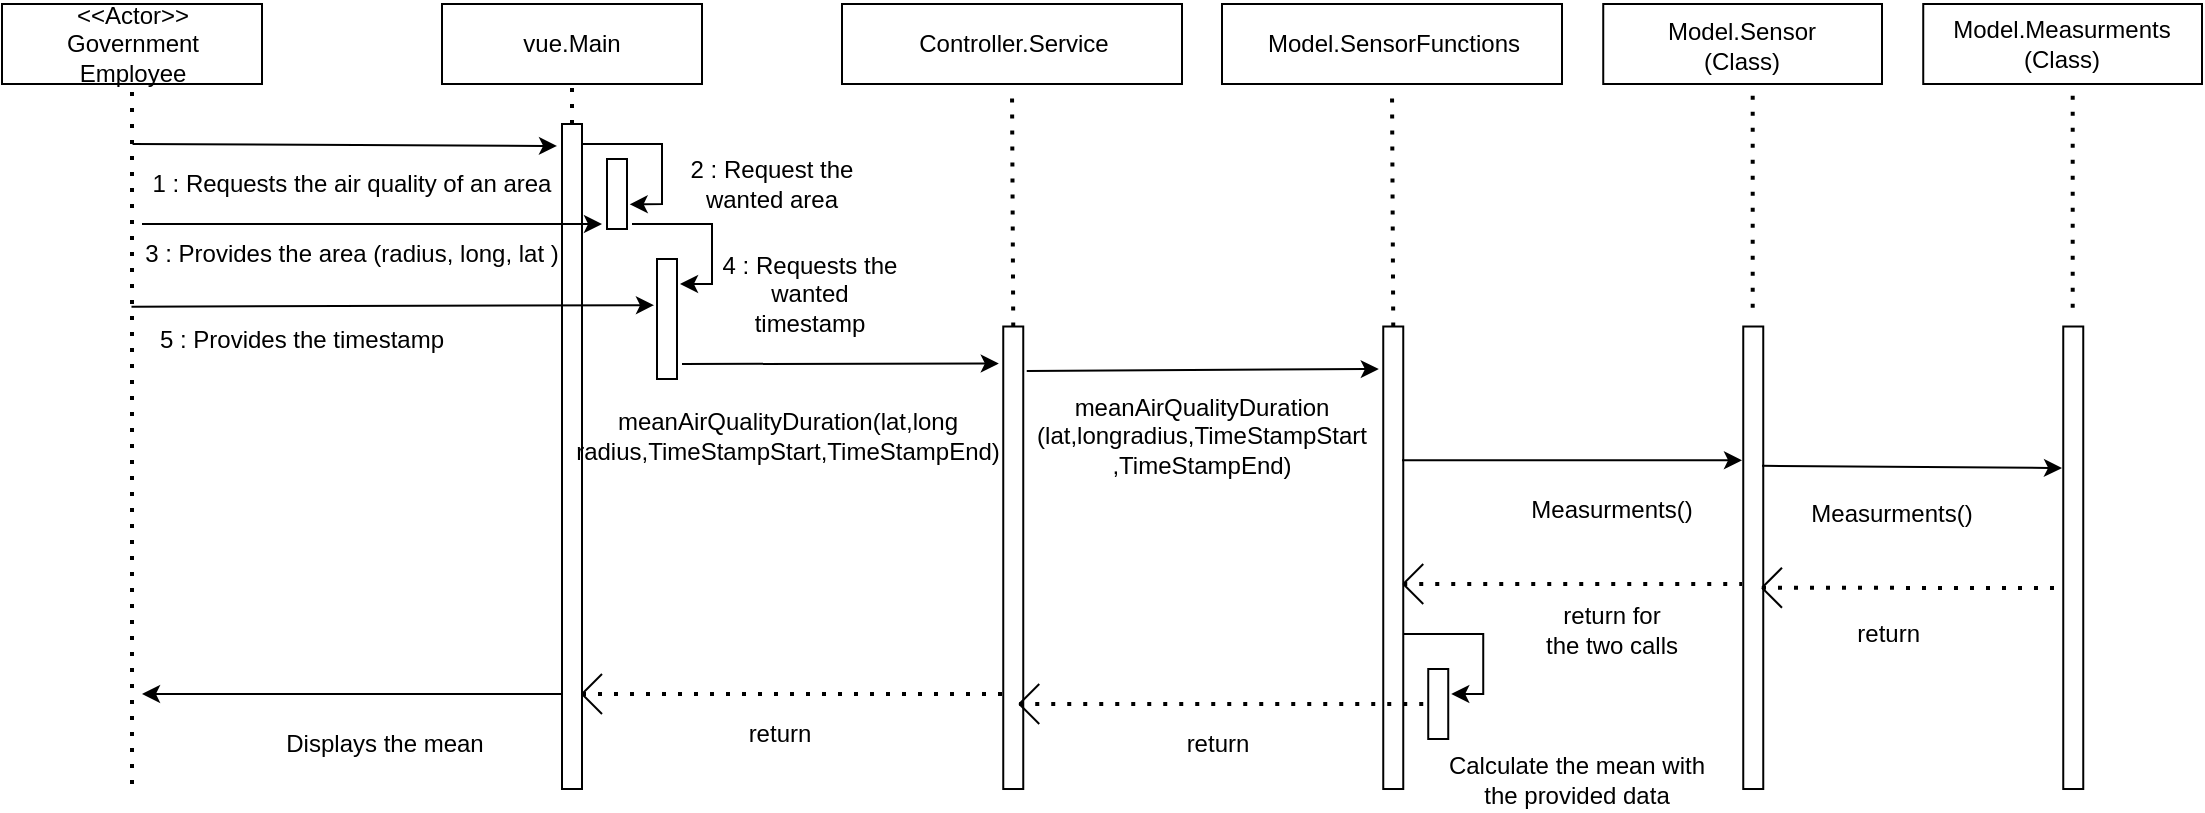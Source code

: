 <mxfile version="21.2.4" type="device">
  <diagram name="Page-1" id="upXswrnmB_EBBKfPLdJL">
    <mxGraphModel dx="916" dy="345" grid="1" gridSize="10" guides="1" tooltips="1" connect="1" arrows="1" fold="1" page="1" pageScale="1" pageWidth="827" pageHeight="1169" math="0" shadow="0">
      <root>
        <mxCell id="0" />
        <mxCell id="1" parent="0" />
        <mxCell id="uNAQz5ljaHoNYNFkJFMW-2" value="" style="rounded=0;whiteSpace=wrap;html=1;" parent="1" vertex="1">
          <mxGeometry x="230" y="10" width="130" height="40" as="geometry" />
        </mxCell>
        <mxCell id="uNAQz5ljaHoNYNFkJFMW-3" value="vue.Main" style="text;html=1;strokeColor=none;fillColor=none;align=center;verticalAlign=middle;whiteSpace=wrap;rounded=0;" parent="1" vertex="1">
          <mxGeometry x="265" y="15" width="60" height="30" as="geometry" />
        </mxCell>
        <mxCell id="uNAQz5ljaHoNYNFkJFMW-4" value="" style="rounded=0;whiteSpace=wrap;html=1;" parent="1" vertex="1">
          <mxGeometry x="10" y="10" width="130" height="40" as="geometry" />
        </mxCell>
        <mxCell id="uNAQz5ljaHoNYNFkJFMW-5" value="&amp;lt;&amp;lt;Actor&amp;gt;&amp;gt;&lt;br&gt;Government Employee" style="text;html=1;strokeColor=none;fillColor=none;align=center;verticalAlign=middle;whiteSpace=wrap;rounded=0;" parent="1" vertex="1">
          <mxGeometry x="37.5" y="15" width="75" height="30" as="geometry" />
        </mxCell>
        <mxCell id="uNAQz5ljaHoNYNFkJFMW-6" value="" style="endArrow=classic;html=1;rounded=0;entryX=0.967;entryY=-0.25;entryDx=0;entryDy=0;entryPerimeter=0;exitX=0.024;exitY=0;exitDx=0;exitDy=0;exitPerimeter=0;" parent="1" target="uNAQz5ljaHoNYNFkJFMW-35" edge="1">
          <mxGeometry width="50" height="50" relative="1" as="geometry">
            <mxPoint x="75.28" y="80" as="sourcePoint" />
            <mxPoint x="210" y="80" as="targetPoint" />
          </mxGeometry>
        </mxCell>
        <mxCell id="uNAQz5ljaHoNYNFkJFMW-35" value="" style="rounded=0;whiteSpace=wrap;html=1;rotation=-90;" parent="1" vertex="1">
          <mxGeometry x="128.75" y="231.25" width="332.5" height="10" as="geometry" />
        </mxCell>
        <mxCell id="uNAQz5ljaHoNYNFkJFMW-36" value="" style="rounded=0;whiteSpace=wrap;html=1;rotation=-90;" parent="1" vertex="1">
          <mxGeometry x="300" y="100" width="35" height="10" as="geometry" />
        </mxCell>
        <mxCell id="uNAQz5ljaHoNYNFkJFMW-38" value="" style="endArrow=classic;html=1;rounded=0;entryX=0.352;entryY=1.133;entryDx=0;entryDy=0;entryPerimeter=0;" parent="1" target="uNAQz5ljaHoNYNFkJFMW-36" edge="1">
          <mxGeometry width="50" height="50" relative="1" as="geometry">
            <mxPoint x="300" y="80" as="sourcePoint" />
            <mxPoint x="340" y="110" as="targetPoint" />
            <Array as="points">
              <mxPoint x="340" y="80" />
              <mxPoint x="340" y="110" />
            </Array>
          </mxGeometry>
        </mxCell>
        <mxCell id="uNAQz5ljaHoNYNFkJFMW-39" value="2 : Request the wanted area" style="text;html=1;strokeColor=none;fillColor=none;align=center;verticalAlign=middle;whiteSpace=wrap;rounded=0;" parent="1" vertex="1">
          <mxGeometry x="350" y="80" width="90" height="40" as="geometry" />
        </mxCell>
        <mxCell id="uNAQz5ljaHoNYNFkJFMW-40" value="" style="endArrow=classic;html=1;rounded=0;" parent="1" edge="1">
          <mxGeometry width="50" height="50" relative="1" as="geometry">
            <mxPoint x="80" y="120" as="sourcePoint" />
            <mxPoint x="310" y="120" as="targetPoint" />
          </mxGeometry>
        </mxCell>
        <mxCell id="uNAQz5ljaHoNYNFkJFMW-41" value="3 : Provides the area (radius, long, lat )" style="text;html=1;strokeColor=none;fillColor=none;align=center;verticalAlign=middle;whiteSpace=wrap;rounded=0;" parent="1" vertex="1">
          <mxGeometry x="80" y="120" width="210" height="30" as="geometry" />
        </mxCell>
        <mxCell id="uNAQz5ljaHoNYNFkJFMW-42" value="" style="rounded=0;whiteSpace=wrap;html=1;rotation=-90;" parent="1" vertex="1">
          <mxGeometry x="312.5" y="162.5" width="60" height="10" as="geometry" />
        </mxCell>
        <mxCell id="uNAQz5ljaHoNYNFkJFMW-43" value="" style="endArrow=classic;html=1;rounded=0;" parent="1" edge="1">
          <mxGeometry width="50" height="50" relative="1" as="geometry">
            <mxPoint x="325" y="120" as="sourcePoint" />
            <mxPoint x="349" y="150" as="targetPoint" />
            <Array as="points">
              <mxPoint x="365" y="120" />
              <mxPoint x="365" y="150" />
            </Array>
          </mxGeometry>
        </mxCell>
        <mxCell id="uNAQz5ljaHoNYNFkJFMW-45" value="4 : Requests the wanted timestamp" style="text;html=1;strokeColor=none;fillColor=none;align=center;verticalAlign=middle;whiteSpace=wrap;rounded=0;" parent="1" vertex="1">
          <mxGeometry x="369" y="135" width="90" height="40" as="geometry" />
        </mxCell>
        <mxCell id="uNAQz5ljaHoNYNFkJFMW-46" value="" style="endArrow=classic;html=1;rounded=0;entryX=0.615;entryY=-0.15;entryDx=0;entryDy=0;entryPerimeter=0;exitX=0.094;exitY=-0.039;exitDx=0;exitDy=0;exitPerimeter=0;" parent="1" source="uNAQz5ljaHoNYNFkJFMW-47" target="uNAQz5ljaHoNYNFkJFMW-42" edge="1">
          <mxGeometry width="50" height="50" relative="1" as="geometry">
            <mxPoint x="70" y="161" as="sourcePoint" />
            <mxPoint x="390" y="150" as="targetPoint" />
          </mxGeometry>
        </mxCell>
        <mxCell id="uNAQz5ljaHoNYNFkJFMW-47" value="5 : Provides the timestamp" style="text;html=1;strokeColor=none;fillColor=none;align=center;verticalAlign=middle;whiteSpace=wrap;rounded=0;" parent="1" vertex="1">
          <mxGeometry x="55" y="162.5" width="210" height="30" as="geometry" />
        </mxCell>
        <mxCell id="uNAQz5ljaHoNYNFkJFMW-50" value="" style="endArrow=classic;html=1;rounded=0;entryX=0.92;entryY=-0.16;entryDx=0;entryDy=0;entryPerimeter=0;" parent="1" edge="1">
          <mxGeometry width="50" height="50" relative="1" as="geometry">
            <mxPoint x="350" y="190" as="sourcePoint" />
            <mxPoint x="508.405" y="189.755" as="targetPoint" />
          </mxGeometry>
        </mxCell>
        <mxCell id="uNAQz5ljaHoNYNFkJFMW-51" value="meanAirQualityDuration(lat,long&lt;br&gt;radius,TimeStampStart,TimeStampEnd)" style="text;html=1;strokeColor=none;fillColor=none;align=center;verticalAlign=middle;whiteSpace=wrap;rounded=0;" parent="1" vertex="1">
          <mxGeometry x="372.5" y="211.25" width="60" height="30" as="geometry" />
        </mxCell>
        <mxCell id="uNAQz5ljaHoNYNFkJFMW-96" value="" style="endArrow=none;dashed=1;html=1;dashPattern=1 3;strokeWidth=2;rounded=0;" parent="1" edge="1">
          <mxGeometry width="50" height="50" relative="1" as="geometry">
            <mxPoint x="300" y="355" as="sourcePoint" />
            <mxPoint x="510" y="355" as="targetPoint" />
          </mxGeometry>
        </mxCell>
        <mxCell id="uNAQz5ljaHoNYNFkJFMW-97" value="" style="endArrow=none;html=1;rounded=0;" parent="1" edge="1">
          <mxGeometry width="50" height="50" relative="1" as="geometry">
            <mxPoint x="300" y="355" as="sourcePoint" />
            <mxPoint x="310" y="345" as="targetPoint" />
          </mxGeometry>
        </mxCell>
        <mxCell id="uNAQz5ljaHoNYNFkJFMW-98" value="" style="endArrow=none;html=1;rounded=0;" parent="1" edge="1">
          <mxGeometry width="50" height="50" relative="1" as="geometry">
            <mxPoint x="300" y="355" as="sourcePoint" />
            <mxPoint x="310" y="365" as="targetPoint" />
            <Array as="points">
              <mxPoint x="310" y="365" />
            </Array>
          </mxGeometry>
        </mxCell>
        <mxCell id="uNAQz5ljaHoNYNFkJFMW-99" value="return" style="text;html=1;strokeColor=none;fillColor=none;align=center;verticalAlign=middle;whiteSpace=wrap;rounded=0;" parent="1" vertex="1">
          <mxGeometry x="369" y="360" width="60" height="30" as="geometry" />
        </mxCell>
        <mxCell id="uNAQz5ljaHoNYNFkJFMW-100" value="" style="endArrow=classic;html=1;rounded=0;exitX=0.459;exitY=-0.383;exitDx=0;exitDy=0;exitPerimeter=0;" parent="1" edge="1">
          <mxGeometry width="50" height="50" relative="1" as="geometry">
            <mxPoint x="290" y="355" as="sourcePoint" />
            <mxPoint x="80" y="355" as="targetPoint" />
          </mxGeometry>
        </mxCell>
        <mxCell id="uNAQz5ljaHoNYNFkJFMW-101" value="Displays the mean" style="text;html=1;strokeColor=none;fillColor=none;align=center;verticalAlign=middle;whiteSpace=wrap;rounded=0;" parent="1" vertex="1">
          <mxGeometry x="139" y="365" width="125" height="30" as="geometry" />
        </mxCell>
        <mxCell id="uNAQz5ljaHoNYNFkJFMW-102" value="" style="endArrow=none;dashed=1;html=1;dashPattern=1 3;strokeWidth=2;rounded=0;entryX=0.5;entryY=1;entryDx=0;entryDy=0;" parent="1" target="uNAQz5ljaHoNYNFkJFMW-4" edge="1">
          <mxGeometry width="50" height="50" relative="1" as="geometry">
            <mxPoint x="75" y="400" as="sourcePoint" />
            <mxPoint x="80" y="60" as="targetPoint" />
          </mxGeometry>
        </mxCell>
        <mxCell id="uNAQz5ljaHoNYNFkJFMW-104" value="1 : Requests the air quality of an area" style="text;html=1;strokeColor=none;fillColor=none;align=center;verticalAlign=middle;whiteSpace=wrap;rounded=0;" parent="1" vertex="1">
          <mxGeometry x="75" y="85" width="220" height="30" as="geometry" />
        </mxCell>
        <mxCell id="uNAQz5ljaHoNYNFkJFMW-105" value="" style="endArrow=none;dashed=1;html=1;dashPattern=1 3;strokeWidth=2;rounded=0;entryX=0.5;entryY=1;entryDx=0;entryDy=0;exitX=1;exitY=0.5;exitDx=0;exitDy=0;" parent="1" source="uNAQz5ljaHoNYNFkJFMW-35" target="uNAQz5ljaHoNYNFkJFMW-2" edge="1">
          <mxGeometry width="50" height="50" relative="1" as="geometry">
            <mxPoint x="220" y="110" as="sourcePoint" />
            <mxPoint x="270" y="60" as="targetPoint" />
          </mxGeometry>
        </mxCell>
        <mxCell id="fpZSIVspdWtarArvt9D1-21" value="" style="rounded=0;whiteSpace=wrap;html=1;" vertex="1" parent="1">
          <mxGeometry x="430" y="10" width="170" height="40" as="geometry" />
        </mxCell>
        <mxCell id="fpZSIVspdWtarArvt9D1-22" value="Controller.Service" style="text;html=1;strokeColor=none;fillColor=none;align=center;verticalAlign=middle;whiteSpace=wrap;rounded=0;" vertex="1" parent="1">
          <mxGeometry x="485.62" y="15" width="60" height="30" as="geometry" />
        </mxCell>
        <mxCell id="fpZSIVspdWtarArvt9D1-23" value="" style="rounded=0;whiteSpace=wrap;html=1;rotation=-90;" vertex="1" parent="1">
          <mxGeometry x="400" y="281.88" width="231.25" height="10" as="geometry" />
        </mxCell>
        <mxCell id="fpZSIVspdWtarArvt9D1-24" value="" style="endArrow=none;dashed=1;html=1;dashPattern=1 3;strokeWidth=2;rounded=0;exitX=1;exitY=0.5;exitDx=0;exitDy=0;entryX=0.5;entryY=1.036;entryDx=0;entryDy=0;entryPerimeter=0;" edge="1" parent="1" source="fpZSIVspdWtarArvt9D1-23" target="fpZSIVspdWtarArvt9D1-21">
          <mxGeometry width="50" height="50" relative="1" as="geometry">
            <mxPoint x="510.62" y="70" as="sourcePoint" />
            <mxPoint x="560.62" y="20" as="targetPoint" />
          </mxGeometry>
        </mxCell>
        <mxCell id="fpZSIVspdWtarArvt9D1-25" value="" style="rounded=0;whiteSpace=wrap;html=1;" vertex="1" parent="1">
          <mxGeometry x="620" y="10" width="170" height="40" as="geometry" />
        </mxCell>
        <mxCell id="fpZSIVspdWtarArvt9D1-26" value="Model.SensorFunctions" style="text;html=1;strokeColor=none;fillColor=none;align=center;verticalAlign=middle;whiteSpace=wrap;rounded=0;" vertex="1" parent="1">
          <mxGeometry x="675.62" y="15" width="60" height="30" as="geometry" />
        </mxCell>
        <mxCell id="fpZSIVspdWtarArvt9D1-29" value="" style="rounded=0;whiteSpace=wrap;html=1;rotation=-90;" vertex="1" parent="1">
          <mxGeometry x="590" y="281.88" width="231.25" height="10" as="geometry" />
        </mxCell>
        <mxCell id="fpZSIVspdWtarArvt9D1-35" value="" style="rounded=0;whiteSpace=wrap;html=1;rotation=-90;" vertex="1" parent="1">
          <mxGeometry x="710.62" y="355" width="35" height="10" as="geometry" />
        </mxCell>
        <mxCell id="fpZSIVspdWtarArvt9D1-36" value="" style="endArrow=classic;html=1;rounded=0;" edge="1" parent="1">
          <mxGeometry width="50" height="50" relative="1" as="geometry">
            <mxPoint x="710.62" y="325" as="sourcePoint" />
            <mxPoint x="734.62" y="355" as="targetPoint" />
            <Array as="points">
              <mxPoint x="750.62" y="325" />
              <mxPoint x="750.62" y="355" />
            </Array>
          </mxGeometry>
        </mxCell>
        <mxCell id="fpZSIVspdWtarArvt9D1-37" value="Calculate the mean with the provided data" style="text;html=1;strokeColor=none;fillColor=none;align=center;verticalAlign=middle;whiteSpace=wrap;rounded=0;" vertex="1" parent="1">
          <mxGeometry x="730" y="383.12" width="135" height="30" as="geometry" />
        </mxCell>
        <mxCell id="fpZSIVspdWtarArvt9D1-39" value="" style="endArrow=none;dashed=1;html=1;dashPattern=1 3;strokeWidth=2;rounded=0;exitX=1;exitY=0.5;exitDx=0;exitDy=0;entryX=0.5;entryY=1.036;entryDx=0;entryDy=0;entryPerimeter=0;" edge="1" parent="1" source="fpZSIVspdWtarArvt9D1-29" target="fpZSIVspdWtarArvt9D1-25">
          <mxGeometry width="50" height="50" relative="1" as="geometry">
            <mxPoint x="700.62" y="70" as="sourcePoint" />
            <mxPoint x="750.62" y="20" as="targetPoint" />
          </mxGeometry>
        </mxCell>
        <mxCell id="fpZSIVspdWtarArvt9D1-44" value="" style="endArrow=classic;html=1;rounded=0;entryX=0.92;entryY=-0.16;entryDx=0;entryDy=0;entryPerimeter=0;exitX=0.904;exitY=1.174;exitDx=0;exitDy=0;exitPerimeter=0;" edge="1" parent="1" source="fpZSIVspdWtarArvt9D1-23">
          <mxGeometry width="50" height="50" relative="1" as="geometry">
            <mxPoint x="540" y="192.75" as="sourcePoint" />
            <mxPoint x="698.405" y="192.505" as="targetPoint" />
          </mxGeometry>
        </mxCell>
        <mxCell id="fpZSIVspdWtarArvt9D1-45" value="meanAirQualityDuration&lt;br&gt;(lat,longradius,TimeStampStart&lt;br&gt;,TimeStampEnd)" style="text;html=1;strokeColor=none;fillColor=none;align=center;verticalAlign=middle;whiteSpace=wrap;rounded=0;" vertex="1" parent="1">
          <mxGeometry x="580" y="211.25" width="60" height="30" as="geometry" />
        </mxCell>
        <mxCell id="fpZSIVspdWtarArvt9D1-48" value="" style="endArrow=none;dashed=1;html=1;dashPattern=1 3;strokeWidth=2;rounded=0;entryX=0.377;entryY=-0.82;entryDx=0;entryDy=0;entryPerimeter=0;" edge="1" parent="1">
          <mxGeometry width="50" height="50" relative="1" as="geometry">
            <mxPoint x="518.62" y="360" as="sourcePoint" />
            <mxPoint x="720.62" y="360" as="targetPoint" />
          </mxGeometry>
        </mxCell>
        <mxCell id="fpZSIVspdWtarArvt9D1-49" value="" style="endArrow=none;html=1;rounded=0;" edge="1" parent="1">
          <mxGeometry width="50" height="50" relative="1" as="geometry">
            <mxPoint x="518.62" y="360" as="sourcePoint" />
            <mxPoint x="528.62" y="350" as="targetPoint" />
          </mxGeometry>
        </mxCell>
        <mxCell id="fpZSIVspdWtarArvt9D1-50" value="" style="endArrow=none;html=1;rounded=0;" edge="1" parent="1">
          <mxGeometry width="50" height="50" relative="1" as="geometry">
            <mxPoint x="518.62" y="360" as="sourcePoint" />
            <mxPoint x="528.62" y="370" as="targetPoint" />
            <Array as="points">
              <mxPoint x="528.62" y="370" />
            </Array>
          </mxGeometry>
        </mxCell>
        <mxCell id="fpZSIVspdWtarArvt9D1-51" value="return" style="text;html=1;strokeColor=none;fillColor=none;align=center;verticalAlign=middle;whiteSpace=wrap;rounded=0;" vertex="1" parent="1">
          <mxGeometry x="587.62" y="365" width="60" height="30" as="geometry" />
        </mxCell>
        <mxCell id="fpZSIVspdWtarArvt9D1-52" value="" style="rounded=0;whiteSpace=wrap;html=1;rotation=-90;" vertex="1" parent="1">
          <mxGeometry x="770" y="281.88" width="231.25" height="10" as="geometry" />
        </mxCell>
        <mxCell id="fpZSIVspdWtarArvt9D1-53" value="" style="endArrow=none;dashed=1;html=1;dashPattern=1 3;strokeWidth=2;rounded=0;" edge="1" parent="1">
          <mxGeometry width="50" height="50" relative="1" as="geometry">
            <mxPoint x="885.35" y="161.88" as="sourcePoint" />
            <mxPoint x="885.35" y="41.88" as="targetPoint" />
          </mxGeometry>
        </mxCell>
        <mxCell id="fpZSIVspdWtarArvt9D1-54" value="" style="rounded=0;whiteSpace=wrap;html=1;" vertex="1" parent="1">
          <mxGeometry x="810.62" y="10.0" width="139.38" height="40" as="geometry" />
        </mxCell>
        <mxCell id="fpZSIVspdWtarArvt9D1-55" value="Model.Sensor&lt;br&gt;(Class)" style="text;html=1;strokeColor=none;fillColor=none;align=center;verticalAlign=middle;whiteSpace=wrap;rounded=0;" vertex="1" parent="1">
          <mxGeometry x="850" y="15" width="60.31" height="32.5" as="geometry" />
        </mxCell>
        <mxCell id="fpZSIVspdWtarArvt9D1-56" value="" style="endArrow=classic;html=1;rounded=0;exitX=0.711;exitY=0.938;exitDx=0;exitDy=0;exitPerimeter=0;" edge="1" parent="1" source="fpZSIVspdWtarArvt9D1-29">
          <mxGeometry width="50" height="50" relative="1" as="geometry">
            <mxPoint x="722" y="237.12" as="sourcePoint" />
            <mxPoint x="880" y="238.12" as="targetPoint" />
          </mxGeometry>
        </mxCell>
        <mxCell id="fpZSIVspdWtarArvt9D1-57" value="Measurments()" style="text;html=1;strokeColor=none;fillColor=none;align=center;verticalAlign=middle;whiteSpace=wrap;rounded=0;" vertex="1" parent="1">
          <mxGeometry x="750" y="248.12" width="130" height="30" as="geometry" />
        </mxCell>
        <mxCell id="fpZSIVspdWtarArvt9D1-58" value="" style="endArrow=classic;html=1;rounded=0;exitX=0.706;exitY=1.152;exitDx=0;exitDy=0;exitPerimeter=0;" edge="1" parent="1">
          <mxGeometry width="50" height="50" relative="1" as="geometry">
            <mxPoint x="890" y="240.88" as="sourcePoint" />
            <mxPoint x="1040" y="242" as="targetPoint" />
          </mxGeometry>
        </mxCell>
        <mxCell id="fpZSIVspdWtarArvt9D1-59" value="Measurments()&lt;br&gt;" style="text;html=1;strokeColor=none;fillColor=none;align=center;verticalAlign=middle;whiteSpace=wrap;rounded=0;" vertex="1" parent="1">
          <mxGeometry x="890" y="250" width="130" height="30" as="geometry" />
        </mxCell>
        <mxCell id="fpZSIVspdWtarArvt9D1-60" value="" style="rounded=0;whiteSpace=wrap;html=1;rotation=-90;" vertex="1" parent="1">
          <mxGeometry x="930" y="281.88" width="231.25" height="10" as="geometry" />
        </mxCell>
        <mxCell id="fpZSIVspdWtarArvt9D1-61" value="" style="endArrow=none;dashed=1;html=1;dashPattern=1 3;strokeWidth=2;rounded=0;" edge="1" parent="1">
          <mxGeometry width="50" height="50" relative="1" as="geometry">
            <mxPoint x="1045.35" y="161.88" as="sourcePoint" />
            <mxPoint x="1045.35" y="41.88" as="targetPoint" />
          </mxGeometry>
        </mxCell>
        <mxCell id="fpZSIVspdWtarArvt9D1-62" value="" style="rounded=0;whiteSpace=wrap;html=1;" vertex="1" parent="1">
          <mxGeometry x="970.62" y="10.0" width="139.38" height="40" as="geometry" />
        </mxCell>
        <mxCell id="fpZSIVspdWtarArvt9D1-63" value="Model.Measurments&lt;br&gt;(Class)&lt;br&gt;" style="text;html=1;strokeColor=none;fillColor=none;align=center;verticalAlign=middle;whiteSpace=wrap;rounded=0;" vertex="1" parent="1">
          <mxGeometry x="1010.31" y="15.0" width="60" height="30" as="geometry" />
        </mxCell>
        <mxCell id="fpZSIVspdWtarArvt9D1-64" value="" style="endArrow=none;dashed=1;html=1;dashPattern=1 3;strokeWidth=2;rounded=0;" edge="1" parent="1">
          <mxGeometry width="50" height="50" relative="1" as="geometry">
            <mxPoint x="710.62" y="300" as="sourcePoint" />
            <mxPoint x="880" y="300" as="targetPoint" />
          </mxGeometry>
        </mxCell>
        <mxCell id="fpZSIVspdWtarArvt9D1-65" value="" style="endArrow=none;html=1;rounded=0;" edge="1" parent="1">
          <mxGeometry width="50" height="50" relative="1" as="geometry">
            <mxPoint x="710.62" y="300" as="sourcePoint" />
            <mxPoint x="720.62" y="290" as="targetPoint" />
          </mxGeometry>
        </mxCell>
        <mxCell id="fpZSIVspdWtarArvt9D1-66" value="" style="endArrow=none;html=1;rounded=0;" edge="1" parent="1">
          <mxGeometry width="50" height="50" relative="1" as="geometry">
            <mxPoint x="710.62" y="300" as="sourcePoint" />
            <mxPoint x="720.62" y="310" as="targetPoint" />
            <Array as="points">
              <mxPoint x="720.62" y="310" />
            </Array>
          </mxGeometry>
        </mxCell>
        <mxCell id="fpZSIVspdWtarArvt9D1-67" value="return for the two calls" style="text;html=1;strokeColor=none;fillColor=none;align=center;verticalAlign=middle;whiteSpace=wrap;rounded=0;" vertex="1" parent="1">
          <mxGeometry x="780" y="308.12" width="70" height="30" as="geometry" />
        </mxCell>
        <mxCell id="fpZSIVspdWtarArvt9D1-68" value="" style="endArrow=none;dashed=1;html=1;dashPattern=1 3;strokeWidth=2;rounded=0;" edge="1" parent="1">
          <mxGeometry width="50" height="50" relative="1" as="geometry">
            <mxPoint x="890" y="301.88" as="sourcePoint" />
            <mxPoint x="1040" y="302" as="targetPoint" />
          </mxGeometry>
        </mxCell>
        <mxCell id="fpZSIVspdWtarArvt9D1-69" value="" style="endArrow=none;html=1;rounded=0;" edge="1" parent="1">
          <mxGeometry width="50" height="50" relative="1" as="geometry">
            <mxPoint x="890" y="301.88" as="sourcePoint" />
            <mxPoint x="900" y="291.88" as="targetPoint" />
          </mxGeometry>
        </mxCell>
        <mxCell id="fpZSIVspdWtarArvt9D1-70" value="" style="endArrow=none;html=1;rounded=0;" edge="1" parent="1">
          <mxGeometry width="50" height="50" relative="1" as="geometry">
            <mxPoint x="890" y="301.88" as="sourcePoint" />
            <mxPoint x="900" y="311.88" as="targetPoint" />
            <Array as="points">
              <mxPoint x="900" y="311.88" />
            </Array>
          </mxGeometry>
        </mxCell>
        <mxCell id="fpZSIVspdWtarArvt9D1-71" value="return&amp;nbsp;" style="text;html=1;strokeColor=none;fillColor=none;align=center;verticalAlign=middle;whiteSpace=wrap;rounded=0;" vertex="1" parent="1">
          <mxGeometry x="920" y="310" width="70" height="30" as="geometry" />
        </mxCell>
      </root>
    </mxGraphModel>
  </diagram>
</mxfile>
